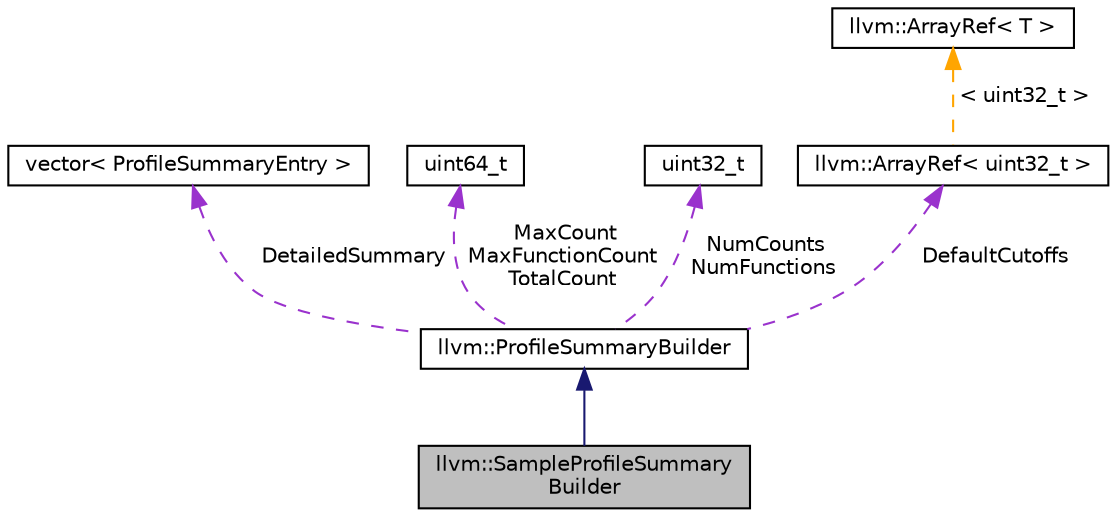 digraph "llvm::SampleProfileSummaryBuilder"
{
 // LATEX_PDF_SIZE
  bgcolor="transparent";
  edge [fontname="Helvetica",fontsize="10",labelfontname="Helvetica",labelfontsize="10"];
  node [fontname="Helvetica",fontsize="10",shape="box"];
  Node1 [label="llvm::SampleProfileSummary\lBuilder",height=0.2,width=0.4,color="black", fillcolor="grey75", style="filled", fontcolor="black",tooltip=" "];
  Node2 -> Node1 [dir="back",color="midnightblue",fontsize="10",style="solid",fontname="Helvetica"];
  Node2 [label="llvm::ProfileSummaryBuilder",height=0.2,width=0.4,color="black",URL="$classllvm_1_1ProfileSummaryBuilder.html",tooltip=" "];
  Node3 -> Node2 [dir="back",color="darkorchid3",fontsize="10",style="dashed",label=" DetailedSummary" ,fontname="Helvetica"];
  Node3 [label="vector\< ProfileSummaryEntry \>",height=0.2,width=0.4,color="black",tooltip=" "];
  Node4 -> Node2 [dir="back",color="darkorchid3",fontsize="10",style="dashed",label=" MaxCount\nMaxFunctionCount\nTotalCount" ,fontname="Helvetica"];
  Node4 [label="uint64_t",height=0.2,width=0.4,color="black",tooltip=" "];
  Node5 -> Node2 [dir="back",color="darkorchid3",fontsize="10",style="dashed",label=" NumCounts\nNumFunctions" ,fontname="Helvetica"];
  Node5 [label="uint32_t",height=0.2,width=0.4,color="black",URL="$classuint32__t.html",tooltip=" "];
  Node6 -> Node2 [dir="back",color="darkorchid3",fontsize="10",style="dashed",label=" DefaultCutoffs" ,fontname="Helvetica"];
  Node6 [label="llvm::ArrayRef\< uint32_t \>",height=0.2,width=0.4,color="black",URL="$classllvm_1_1ArrayRef.html",tooltip=" "];
  Node7 -> Node6 [dir="back",color="orange",fontsize="10",style="dashed",label=" \< uint32_t \>" ,fontname="Helvetica"];
  Node7 [label="llvm::ArrayRef\< T \>",height=0.2,width=0.4,color="black",URL="$classllvm_1_1ArrayRef.html",tooltip="ArrayRef - Represent a constant reference to an array (0 or more elements consecutively in memory),..."];
}
